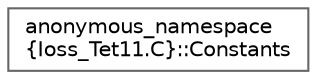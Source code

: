 digraph "Graphical Class Hierarchy"
{
 // INTERACTIVE_SVG=YES
 // LATEX_PDF_SIZE
  bgcolor="transparent";
  edge [fontname=Helvetica,fontsize=10,labelfontname=Helvetica,labelfontsize=10];
  node [fontname=Helvetica,fontsize=10,shape=box,height=0.2,width=0.4];
  rankdir="LR";
  Node0 [id="Node000000",label="anonymous_namespace\l\{Ioss_Tet11.C\}::Constants",height=0.2,width=0.4,color="grey40", fillcolor="white", style="filled",URL="$structanonymous__namespace_02Ioss__Tet11_8C_03_1_1Constants.html",tooltip=" "];
}

